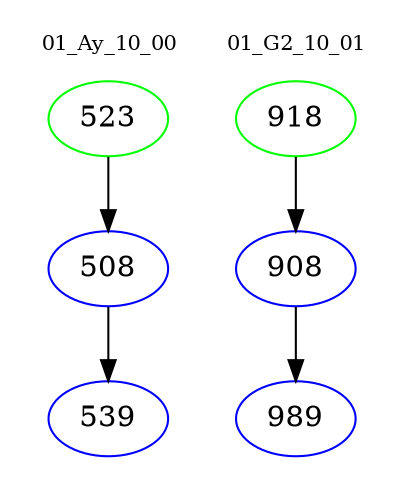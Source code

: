 digraph{
subgraph cluster_0 {
color = white
label = "01_Ay_10_00";
fontsize=10;
T0_523 [label="523", color="green"]
T0_523 -> T0_508 [color="black"]
T0_508 [label="508", color="blue"]
T0_508 -> T0_539 [color="black"]
T0_539 [label="539", color="blue"]
}
subgraph cluster_1 {
color = white
label = "01_G2_10_01";
fontsize=10;
T1_918 [label="918", color="green"]
T1_918 -> T1_908 [color="black"]
T1_908 [label="908", color="blue"]
T1_908 -> T1_989 [color="black"]
T1_989 [label="989", color="blue"]
}
}

